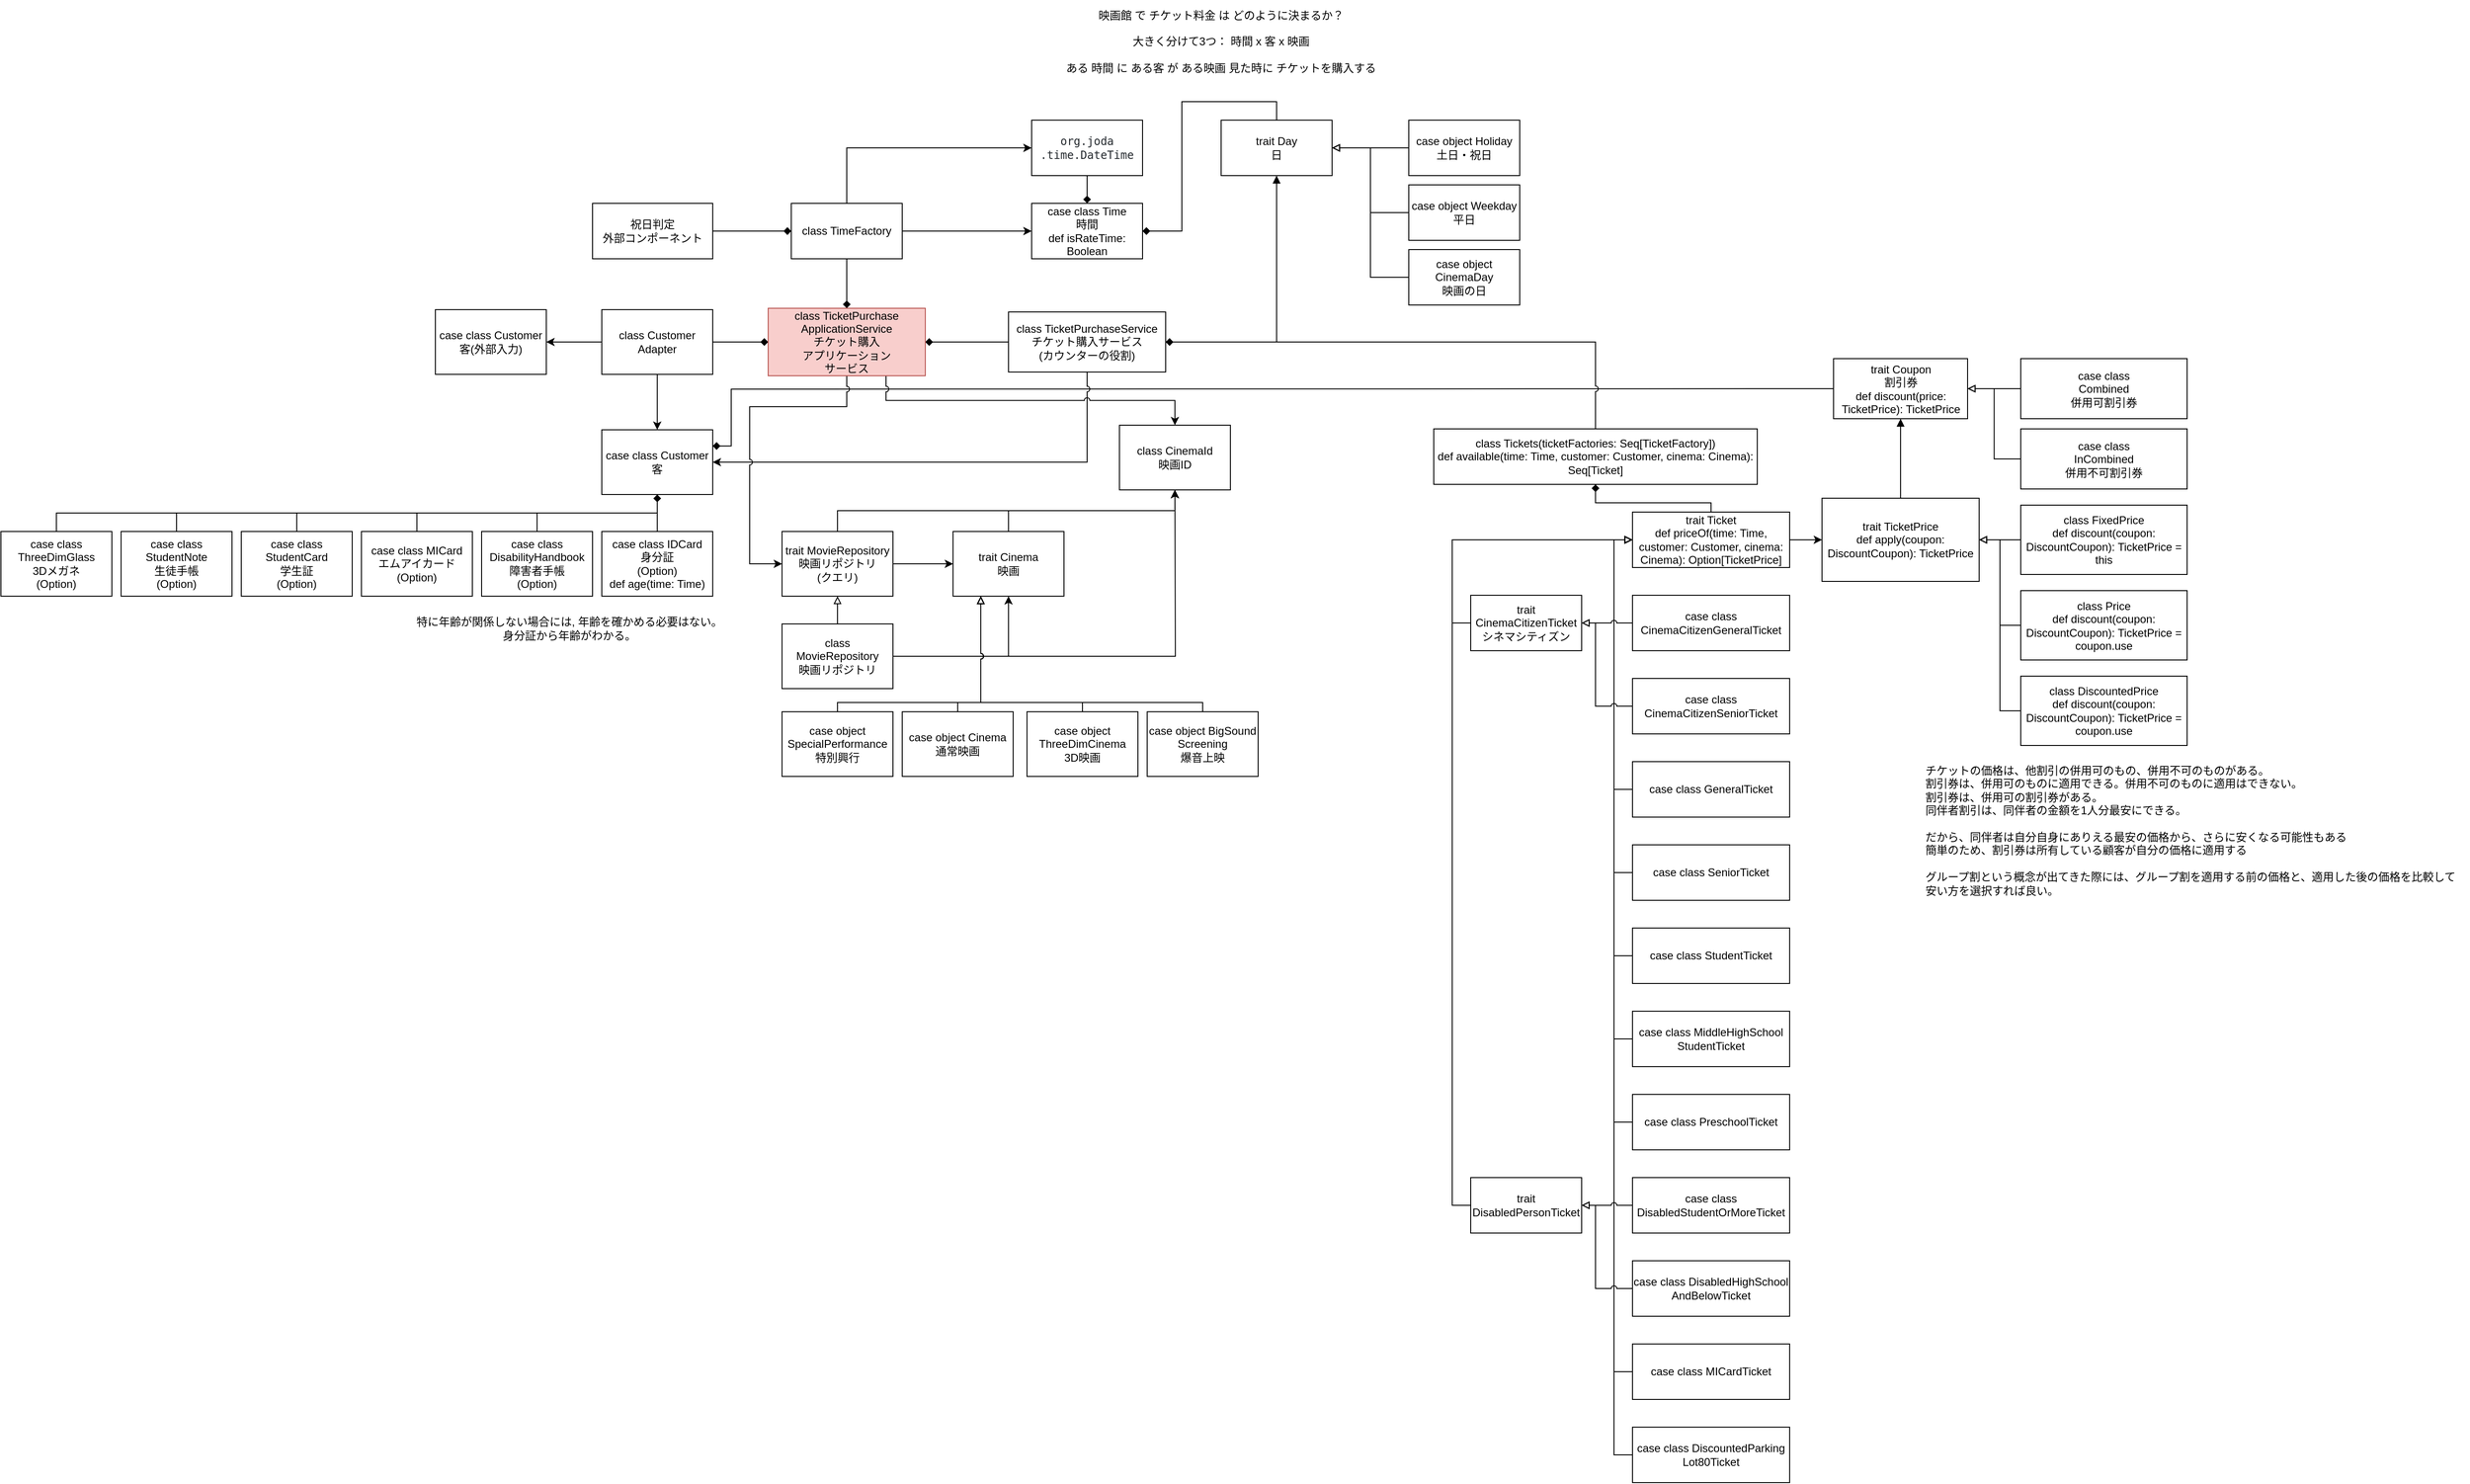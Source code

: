 <mxfile version="10.9.8" type="device"><diagram id="YedTOyrSdPmkXqU1wr-X" name="Page-1"><mxGraphModel dx="2093" dy="1894" grid="1" gridSize="10" guides="1" tooltips="1" connect="1" arrows="1" fold="1" page="1" pageScale="1" pageWidth="827" pageHeight="1169" math="0" shadow="0"><root><mxCell id="0"/><mxCell id="1" parent="0"/><mxCell id="UYJpObGUKRV7qxaz2TKm-1" value="映画館 で チケット料金 は どのように決まるか？&lt;br&gt;&lt;br&gt;大きく分けて3つ： 時間 x 客 x 映画&lt;br&gt;&lt;br&gt;ある 時間 に ある客 が ある映画 見た時に チケットを購入する" style="text;html=1;strokeColor=none;fillColor=none;align=center;verticalAlign=middle;whiteSpace=wrap;rounded=0;" parent="1" vertex="1"><mxGeometry x="-125" y="-190" width="410" height="90" as="geometry"/></mxCell><mxCell id="UYJpObGUKRV7qxaz2TKm-66" style="edgeStyle=orthogonalEdgeStyle;rounded=0;jumpStyle=arc;orthogonalLoop=1;jettySize=auto;html=1;exitX=0.5;exitY=1;exitDx=0;exitDy=0;endArrow=none;endFill=0;startArrow=diamond;startFill=1;entryX=0.5;entryY=0;entryDx=0;entryDy=0;" parent="1" source="UYJpObGUKRV7qxaz2TKm-2" target="UYJpObGUKRV7qxaz2TKm-78" edge="1"><mxGeometry relative="1" as="geometry"><mxPoint x="-530" y="385" as="targetPoint"/></mxGeometry></mxCell><mxCell id="UYJpObGUKRV7qxaz2TKm-76" style="edgeStyle=orthogonalEdgeStyle;rounded=0;jumpStyle=arc;orthogonalLoop=1;jettySize=auto;html=1;exitX=0.5;exitY=1;exitDx=0;exitDy=0;entryX=0.5;entryY=0;entryDx=0;entryDy=0;startArrow=none;startFill=0;endArrow=none;endFill=0;" parent="1" source="UYJpObGUKRV7qxaz2TKm-2" target="UYJpObGUKRV7qxaz2TKm-79" edge="1"><mxGeometry relative="1" as="geometry"><mxPoint x="-670" y="385" as="targetPoint"/><Array as="points"><mxPoint x="-530" y="365"/><mxPoint x="-660" y="365"/></Array></mxGeometry></mxCell><mxCell id="UYJpObGUKRV7qxaz2TKm-150" style="edgeStyle=orthogonalEdgeStyle;rounded=0;jumpStyle=arc;orthogonalLoop=1;jettySize=auto;html=1;exitX=1;exitY=0.25;exitDx=0;exitDy=0;entryX=0;entryY=0.5;entryDx=0;entryDy=0;startArrow=diamond;startFill=1;endArrow=none;endFill=0;" parent="1" source="UYJpObGUKRV7qxaz2TKm-2" target="UYJpObGUKRV7qxaz2TKm-136" edge="1"><mxGeometry relative="1" as="geometry"><Array as="points"><mxPoint x="-450" y="293"/><mxPoint x="-450" y="231"/><mxPoint x="558" y="231"/></Array></mxGeometry></mxCell><mxCell id="UYJpObGUKRV7qxaz2TKm-2" value="case class Customer&lt;br&gt;客" style="rounded=0;whiteSpace=wrap;html=1;" parent="1" vertex="1"><mxGeometry x="-590" y="275" width="120" height="70" as="geometry"/></mxCell><mxCell id="UYJpObGUKRV7qxaz2TKm-7" value="trait Day&lt;br&gt;日" style="rounded=0;whiteSpace=wrap;html=1;" parent="1" vertex="1"><mxGeometry x="80" y="-60" width="120" height="60" as="geometry"/></mxCell><mxCell id="UYJpObGUKRV7qxaz2TKm-9" style="edgeStyle=orthogonalEdgeStyle;rounded=0;orthogonalLoop=1;jettySize=auto;html=1;exitX=0;exitY=0.5;exitDx=0;exitDy=0;entryX=1;entryY=0.5;entryDx=0;entryDy=0;endArrow=block;endFill=0;" parent="1" source="UYJpObGUKRV7qxaz2TKm-8" target="UYJpObGUKRV7qxaz2TKm-7" edge="1"><mxGeometry relative="1" as="geometry"/></mxCell><mxCell id="UYJpObGUKRV7qxaz2TKm-8" value="case object Holiday&lt;br&gt;土日・祝日" style="rounded=0;whiteSpace=wrap;html=1;" parent="1" vertex="1"><mxGeometry x="283" y="-60" width="120" height="60" as="geometry"/></mxCell><mxCell id="UYJpObGUKRV7qxaz2TKm-65" style="edgeStyle=orthogonalEdgeStyle;rounded=0;jumpStyle=arc;orthogonalLoop=1;jettySize=auto;html=1;exitX=0;exitY=0.5;exitDx=0;exitDy=0;entryX=1;entryY=0.5;entryDx=0;entryDy=0;endArrow=block;endFill=0;" parent="1" source="UYJpObGUKRV7qxaz2TKm-10" target="UYJpObGUKRV7qxaz2TKm-7" edge="1"><mxGeometry relative="1" as="geometry"/></mxCell><mxCell id="UYJpObGUKRV7qxaz2TKm-10" value="case object Weekday&lt;br&gt;平日" style="rounded=0;whiteSpace=wrap;html=1;" parent="1" vertex="1"><mxGeometry x="283" y="10" width="120" height="60" as="geometry"/></mxCell><mxCell id="UYJpObGUKRV7qxaz2TKm-37" style="edgeStyle=orthogonalEdgeStyle;rounded=0;orthogonalLoop=1;jettySize=auto;html=1;exitX=1;exitY=0.5;exitDx=0;exitDy=0;" parent="1" source="UYJpObGUKRV7qxaz2TKm-14" target="UYJpObGUKRV7qxaz2TKm-33" edge="1"><mxGeometry relative="1" as="geometry"/></mxCell><mxCell id="UYJpObGUKRV7qxaz2TKm-14" value="trait Ticket&lt;br&gt;def priceOf(time: Time, customer: Customer, cinema: Cinema): Option[TicketPrice]" style="rounded=0;whiteSpace=wrap;html=1;" parent="1" vertex="1"><mxGeometry x="525" y="364" width="170" height="60" as="geometry"/></mxCell><mxCell id="UYJpObGUKRV7qxaz2TKm-15" value="case class CinemaCitizenGeneralTicket" style="rounded=0;whiteSpace=wrap;html=1;" parent="1" vertex="1"><mxGeometry x="525" y="454" width="170" height="60" as="geometry"/></mxCell><mxCell id="UYJpObGUKRV7qxaz2TKm-16" value="case class CinemaCitizenSeniorTicket" style="rounded=0;whiteSpace=wrap;html=1;" parent="1" vertex="1"><mxGeometry x="525" y="544" width="170" height="60" as="geometry"/></mxCell><mxCell id="UYJpObGUKRV7qxaz2TKm-41" style="edgeStyle=orthogonalEdgeStyle;rounded=0;orthogonalLoop=1;jettySize=auto;html=1;exitX=0;exitY=0.5;exitDx=0;exitDy=0;entryX=0;entryY=0.5;entryDx=0;entryDy=0;endArrow=block;endFill=0;" parent="1" source="UYJpObGUKRV7qxaz2TKm-17" target="UYJpObGUKRV7qxaz2TKm-14" edge="1"><mxGeometry relative="1" as="geometry"/></mxCell><mxCell id="UYJpObGUKRV7qxaz2TKm-17" value="case class GeneralTicket" style="rounded=0;whiteSpace=wrap;html=1;" parent="1" vertex="1"><mxGeometry x="525" y="634" width="170" height="60" as="geometry"/></mxCell><mxCell id="UYJpObGUKRV7qxaz2TKm-42" style="edgeStyle=orthogonalEdgeStyle;rounded=0;orthogonalLoop=1;jettySize=auto;html=1;exitX=0;exitY=0.5;exitDx=0;exitDy=0;entryX=0;entryY=0.5;entryDx=0;entryDy=0;endArrow=block;endFill=0;" parent="1" source="UYJpObGUKRV7qxaz2TKm-18" target="UYJpObGUKRV7qxaz2TKm-14" edge="1"><mxGeometry relative="1" as="geometry"/></mxCell><mxCell id="UYJpObGUKRV7qxaz2TKm-18" value="case class SeniorTicket" style="rounded=0;whiteSpace=wrap;html=1;" parent="1" vertex="1"><mxGeometry x="525" y="724" width="170" height="60" as="geometry"/></mxCell><mxCell id="UYJpObGUKRV7qxaz2TKm-43" style="edgeStyle=orthogonalEdgeStyle;rounded=0;orthogonalLoop=1;jettySize=auto;html=1;exitX=0;exitY=0.5;exitDx=0;exitDy=0;entryX=0;entryY=0.5;entryDx=0;entryDy=0;endArrow=block;endFill=0;" parent="1" source="UYJpObGUKRV7qxaz2TKm-19" target="UYJpObGUKRV7qxaz2TKm-14" edge="1"><mxGeometry relative="1" as="geometry"/></mxCell><mxCell id="UYJpObGUKRV7qxaz2TKm-19" value="case class StudentTicket" style="rounded=0;whiteSpace=wrap;html=1;" parent="1" vertex="1"><mxGeometry x="525" y="814" width="170" height="60" as="geometry"/></mxCell><mxCell id="UYJpObGUKRV7qxaz2TKm-44" style="edgeStyle=orthogonalEdgeStyle;rounded=0;orthogonalLoop=1;jettySize=auto;html=1;exitX=0;exitY=0.5;exitDx=0;exitDy=0;entryX=0;entryY=0.5;entryDx=0;entryDy=0;endArrow=block;endFill=0;" parent="1" source="UYJpObGUKRV7qxaz2TKm-20" target="UYJpObGUKRV7qxaz2TKm-14" edge="1"><mxGeometry relative="1" as="geometry"/></mxCell><mxCell id="UYJpObGUKRV7qxaz2TKm-20" value="case class MiddleHighSchool&lt;br&gt;StudentTicket" style="rounded=0;whiteSpace=wrap;html=1;" parent="1" vertex="1"><mxGeometry x="525" y="904" width="170" height="60" as="geometry"/></mxCell><mxCell id="UYJpObGUKRV7qxaz2TKm-45" style="edgeStyle=orthogonalEdgeStyle;rounded=0;orthogonalLoop=1;jettySize=auto;html=1;exitX=0;exitY=0.5;exitDx=0;exitDy=0;entryX=0;entryY=0.5;entryDx=0;entryDy=0;endArrow=block;endFill=0;" parent="1" source="UYJpObGUKRV7qxaz2TKm-21" target="UYJpObGUKRV7qxaz2TKm-14" edge="1"><mxGeometry relative="1" as="geometry"/></mxCell><mxCell id="UYJpObGUKRV7qxaz2TKm-21" value="case class PreschoolTicket" style="rounded=0;whiteSpace=wrap;html=1;" parent="1" vertex="1"><mxGeometry x="525" y="994" width="170" height="60" as="geometry"/></mxCell><mxCell id="UYJpObGUKRV7qxaz2TKm-22" value="case class DisabledStudentOrMoreTicket" style="rounded=0;whiteSpace=wrap;html=1;" parent="1" vertex="1"><mxGeometry x="525" y="1084" width="170" height="60" as="geometry"/></mxCell><mxCell id="UYJpObGUKRV7qxaz2TKm-23" value="case class DisabledHighSchool&lt;br&gt;AndBelowTicket" style="rounded=0;whiteSpace=wrap;html=1;" parent="1" vertex="1"><mxGeometry x="525" y="1174" width="170" height="60" as="geometry"/></mxCell><mxCell id="UYJpObGUKRV7qxaz2TKm-54" style="edgeStyle=orthogonalEdgeStyle;rounded=0;jumpStyle=arc;orthogonalLoop=1;jettySize=auto;html=1;exitX=0;exitY=0.5;exitDx=0;exitDy=0;entryX=0;entryY=0.5;entryDx=0;entryDy=0;endArrow=block;endFill=0;" parent="1" source="UYJpObGUKRV7qxaz2TKm-25" target="UYJpObGUKRV7qxaz2TKm-14" edge="1"><mxGeometry relative="1" as="geometry"/></mxCell><mxCell id="1OBuILTZRl_d4HhBvorb-35" style="edgeStyle=orthogonalEdgeStyle;rounded=0;jumpStyle=arc;orthogonalLoop=1;jettySize=auto;html=1;exitX=0;exitY=0.5;exitDx=0;exitDy=0;endArrow=block;endFill=0;entryX=0;entryY=0.5;entryDx=0;entryDy=0;" edge="1" parent="1" source="UYJpObGUKRV7qxaz2TKm-25" target="UYJpObGUKRV7qxaz2TKm-14"><mxGeometry relative="1" as="geometry"><mxPoint x="500.0" y="365.882" as="targetPoint"/></mxGeometry></mxCell><mxCell id="UYJpObGUKRV7qxaz2TKm-25" value="trait DisabledPersonTicket" style="rounded=0;whiteSpace=wrap;html=1;" parent="1" vertex="1"><mxGeometry x="350" y="1084" width="120" height="60" as="geometry"/></mxCell><mxCell id="UYJpObGUKRV7qxaz2TKm-48" style="edgeStyle=orthogonalEdgeStyle;rounded=0;orthogonalLoop=1;jettySize=auto;html=1;exitX=0;exitY=0.5;exitDx=0;exitDy=0;endArrow=block;endFill=0;entryX=0;entryY=0.5;entryDx=0;entryDy=0;" parent="1" source="UYJpObGUKRV7qxaz2TKm-29" target="UYJpObGUKRV7qxaz2TKm-14" edge="1"><mxGeometry relative="1" as="geometry"><mxPoint x="495" y="374" as="targetPoint"/></mxGeometry></mxCell><mxCell id="UYJpObGUKRV7qxaz2TKm-29" value="case class MICardTicket" style="rounded=0;whiteSpace=wrap;html=1;" parent="1" vertex="1"><mxGeometry x="525" y="1264" width="170" height="60" as="geometry"/></mxCell><mxCell id="UYJpObGUKRV7qxaz2TKm-49" style="edgeStyle=orthogonalEdgeStyle;rounded=0;orthogonalLoop=1;jettySize=auto;html=1;exitX=0;exitY=0.5;exitDx=0;exitDy=0;entryX=0;entryY=0.5;entryDx=0;entryDy=0;endArrow=block;endFill=0;" parent="1" source="UYJpObGUKRV7qxaz2TKm-30" target="UYJpObGUKRV7qxaz2TKm-14" edge="1"><mxGeometry relative="1" as="geometry"/></mxCell><mxCell id="UYJpObGUKRV7qxaz2TKm-30" value="case class&amp;nbsp;DiscountedParking Lot80Ticket" style="rounded=0;whiteSpace=wrap;html=1;" parent="1" vertex="1"><mxGeometry x="525" y="1354" width="170" height="60" as="geometry"/></mxCell><mxCell id="UYJpObGUKRV7qxaz2TKm-147" style="edgeStyle=orthogonalEdgeStyle;rounded=0;jumpStyle=arc;orthogonalLoop=1;jettySize=auto;html=1;exitX=0.5;exitY=0;exitDx=0;exitDy=0;startArrow=none;startFill=0;endArrow=block;endFill=1;" parent="1" source="UYJpObGUKRV7qxaz2TKm-33" target="UYJpObGUKRV7qxaz2TKm-136" edge="1"><mxGeometry relative="1" as="geometry"/></mxCell><mxCell id="UYJpObGUKRV7qxaz2TKm-33" value="trait TicketPrice&lt;br&gt;def apply(coupon: DiscountCoupon): TicketPrice" style="rounded=0;whiteSpace=wrap;html=1;" parent="1" vertex="1"><mxGeometry x="730" y="349" width="170" height="90" as="geometry"/></mxCell><mxCell id="UYJpObGUKRV7qxaz2TKm-53" style="edgeStyle=orthogonalEdgeStyle;rounded=0;orthogonalLoop=1;jettySize=auto;html=1;exitX=0;exitY=0.5;exitDx=0;exitDy=0;endArrow=block;endFill=0;entryX=1;entryY=0.5;entryDx=0;entryDy=0;jumpStyle=arc;" parent="1" source="UYJpObGUKRV7qxaz2TKm-23" target="UYJpObGUKRV7qxaz2TKm-25" edge="1"><mxGeometry relative="1" as="geometry"><mxPoint x="485" y="1164" as="targetPoint"/><Array as="points"><mxPoint x="485" y="1204"/><mxPoint x="485" y="1114"/></Array></mxGeometry></mxCell><mxCell id="UYJpObGUKRV7qxaz2TKm-52" style="edgeStyle=orthogonalEdgeStyle;rounded=0;orthogonalLoop=1;jettySize=auto;html=1;exitX=0;exitY=0.5;exitDx=0;exitDy=0;entryX=1;entryY=0.5;entryDx=0;entryDy=0;endArrow=block;endFill=0;jumpStyle=arc;" parent="1" source="UYJpObGUKRV7qxaz2TKm-22" target="UYJpObGUKRV7qxaz2TKm-25" edge="1"><mxGeometry relative="1" as="geometry"/></mxCell><mxCell id="1OBuILTZRl_d4HhBvorb-34" style="edgeStyle=orthogonalEdgeStyle;rounded=0;jumpStyle=arc;orthogonalLoop=1;jettySize=auto;html=1;exitX=0;exitY=0.5;exitDx=0;exitDy=0;entryX=0;entryY=0.5;entryDx=0;entryDy=0;endArrow=block;endFill=0;" edge="1" parent="1" source="UYJpObGUKRV7qxaz2TKm-55" target="UYJpObGUKRV7qxaz2TKm-14"><mxGeometry relative="1" as="geometry"/></mxCell><mxCell id="UYJpObGUKRV7qxaz2TKm-55" value="trait CinemaCitizenTicket&lt;br&gt;シネマシティズン" style="rounded=0;whiteSpace=wrap;html=1;" parent="1" vertex="1"><mxGeometry x="350" y="454" width="120" height="60" as="geometry"/></mxCell><mxCell id="UYJpObGUKRV7qxaz2TKm-56" style="edgeStyle=orthogonalEdgeStyle;rounded=0;jumpStyle=arc;orthogonalLoop=1;jettySize=auto;html=1;exitX=0;exitY=0.5;exitDx=0;exitDy=0;entryX=1;entryY=0.5;entryDx=0;entryDy=0;endArrow=block;endFill=0;" parent="1" source="UYJpObGUKRV7qxaz2TKm-15" target="UYJpObGUKRV7qxaz2TKm-55" edge="1"><mxGeometry relative="1" as="geometry"/></mxCell><mxCell id="UYJpObGUKRV7qxaz2TKm-57" style="edgeStyle=orthogonalEdgeStyle;rounded=0;jumpStyle=arc;orthogonalLoop=1;jettySize=auto;html=1;exitX=0;exitY=0.5;exitDx=0;exitDy=0;entryX=1;entryY=0.5;entryDx=0;entryDy=0;endArrow=block;endFill=0;" parent="1" source="UYJpObGUKRV7qxaz2TKm-16" target="UYJpObGUKRV7qxaz2TKm-55" edge="1"><mxGeometry relative="1" as="geometry"><Array as="points"><mxPoint x="485" y="574"/><mxPoint x="485" y="484"/></Array></mxGeometry></mxCell><mxCell id="UYJpObGUKRV7qxaz2TKm-86" style="edgeStyle=orthogonalEdgeStyle;rounded=0;jumpStyle=arc;orthogonalLoop=1;jettySize=auto;html=1;exitX=0.5;exitY=0;exitDx=0;exitDy=0;startArrow=none;startFill=0;endArrow=none;endFill=0;" parent="1" source="UYJpObGUKRV7qxaz2TKm-62" target="UYJpObGUKRV7qxaz2TKm-2" edge="1"><mxGeometry relative="1" as="geometry"/></mxCell><mxCell id="UYJpObGUKRV7qxaz2TKm-62" value="case class MICard&lt;br&gt;エムアイカード&lt;br&gt;(Option)" style="rounded=0;whiteSpace=wrap;html=1;" parent="1" vertex="1"><mxGeometry x="-850" y="385" width="120" height="70" as="geometry"/></mxCell><mxCell id="UYJpObGUKRV7qxaz2TKm-85" value="" style="edgeStyle=orthogonalEdgeStyle;rounded=0;jumpStyle=arc;orthogonalLoop=1;jettySize=auto;html=1;startArrow=none;startFill=0;endArrow=block;endFill=1;" parent="1" source="UYJpObGUKRV7qxaz2TKm-63" target="UYJpObGUKRV7qxaz2TKm-7" edge="1"><mxGeometry relative="1" as="geometry"/></mxCell><mxCell id="UYJpObGUKRV7qxaz2TKm-111" style="edgeStyle=orthogonalEdgeStyle;rounded=0;jumpStyle=arc;orthogonalLoop=1;jettySize=auto;html=1;exitX=0.5;exitY=1;exitDx=0;exitDy=0;entryX=1;entryY=0.5;entryDx=0;entryDy=0;startArrow=none;startFill=0;endArrow=classic;endFill=1;" parent="1" source="UYJpObGUKRV7qxaz2TKm-63" target="UYJpObGUKRV7qxaz2TKm-2" edge="1"><mxGeometry relative="1" as="geometry"/></mxCell><mxCell id="UYJpObGUKRV7qxaz2TKm-190" style="edgeStyle=orthogonalEdgeStyle;rounded=0;jumpStyle=arc;orthogonalLoop=1;jettySize=auto;html=1;exitX=1;exitY=0.5;exitDx=0;exitDy=0;startArrow=diamond;startFill=1;endArrow=none;endFill=0;" parent="1" source="UYJpObGUKRV7qxaz2TKm-63" target="UYJpObGUKRV7qxaz2TKm-188" edge="1"><mxGeometry relative="1" as="geometry"/></mxCell><mxCell id="UYJpObGUKRV7qxaz2TKm-63" value="class TicketPurchaseService&lt;br&gt;チケット購入サービス&lt;br&gt;(カウンターの役割)" style="rounded=0;whiteSpace=wrap;html=1;" parent="1" vertex="1"><mxGeometry x="-150" y="147.5" width="170" height="65" as="geometry"/></mxCell><mxCell id="UYJpObGUKRV7qxaz2TKm-88" style="edgeStyle=orthogonalEdgeStyle;rounded=0;jumpStyle=arc;orthogonalLoop=1;jettySize=auto;html=1;exitX=0.5;exitY=0;exitDx=0;exitDy=0;entryX=0.5;entryY=1;entryDx=0;entryDy=0;startArrow=none;startFill=0;endArrow=none;endFill=0;" parent="1" source="UYJpObGUKRV7qxaz2TKm-69" target="UYJpObGUKRV7qxaz2TKm-2" edge="1"><mxGeometry relative="1" as="geometry"/></mxCell><mxCell id="UYJpObGUKRV7qxaz2TKm-69" value="case class&lt;br&gt;StudentNote&lt;br&gt;生徒手帳&lt;br&gt;(Option)" style="rounded=0;whiteSpace=wrap;html=1;" parent="1" vertex="1"><mxGeometry x="-1110" y="385" width="120" height="70" as="geometry"/></mxCell><mxCell id="UYJpObGUKRV7qxaz2TKm-87" style="edgeStyle=orthogonalEdgeStyle;rounded=0;jumpStyle=arc;orthogonalLoop=1;jettySize=auto;html=1;exitX=0.5;exitY=0;exitDx=0;exitDy=0;entryX=0.5;entryY=1;entryDx=0;entryDy=0;startArrow=none;startFill=0;endArrow=none;endFill=0;" parent="1" source="UYJpObGUKRV7qxaz2TKm-70" target="UYJpObGUKRV7qxaz2TKm-2" edge="1"><mxGeometry relative="1" as="geometry"/></mxCell><mxCell id="UYJpObGUKRV7qxaz2TKm-70" value="case class StudentCard&lt;br&gt;学生証&lt;br&gt;(Option)" style="rounded=0;whiteSpace=wrap;html=1;" parent="1" vertex="1"><mxGeometry x="-980" y="385" width="120" height="70" as="geometry"/></mxCell><mxCell id="UYJpObGUKRV7qxaz2TKm-73" value="特に年齢が関係しない場合には, 年齢を確かめる必要はない。&lt;br&gt;身分証から年齢がわかる。" style="text;html=1;strokeColor=none;fillColor=none;align=center;verticalAlign=middle;whiteSpace=wrap;rounded=0;" parent="1" vertex="1"><mxGeometry x="-800" y="470" width="350" height="40" as="geometry"/></mxCell><mxCell id="UYJpObGUKRV7qxaz2TKm-78" value="case class IDCard&lt;br&gt;身分証&lt;br&gt;(Option)&lt;br&gt;def age(time: Time)" style="rounded=0;whiteSpace=wrap;html=1;" parent="1" vertex="1"><mxGeometry x="-590" y="385" width="120" height="70" as="geometry"/></mxCell><mxCell id="UYJpObGUKRV7qxaz2TKm-79" value="case class&lt;br&gt;&lt;div&gt;DisabilityHandbook&lt;/div&gt;障害者手帳&lt;br&gt;(Option)" style="rounded=0;whiteSpace=wrap;html=1;" parent="1" vertex="1"><mxGeometry x="-720" y="385" width="120" height="70" as="geometry"/></mxCell><mxCell id="UYJpObGUKRV7qxaz2TKm-146" style="edgeStyle=orthogonalEdgeStyle;rounded=0;jumpStyle=arc;orthogonalLoop=1;jettySize=auto;html=1;exitX=0;exitY=0.5;exitDx=0;exitDy=0;startArrow=none;startFill=0;endArrow=block;endFill=0;" parent="1" source="UYJpObGUKRV7qxaz2TKm-81" target="UYJpObGUKRV7qxaz2TKm-33" edge="1"><mxGeometry relative="1" as="geometry"/></mxCell><mxCell id="UYJpObGUKRV7qxaz2TKm-81" value="class FixedPrice&lt;br&gt;def discount(coupon: DiscountCoupon): TicketPrice =&lt;br&gt;this" style="rounded=0;whiteSpace=wrap;html=1;" parent="1" vertex="1"><mxGeometry x="945" y="356.5" width="180" height="75" as="geometry"/></mxCell><mxCell id="UYJpObGUKRV7qxaz2TKm-84" style="edgeStyle=orthogonalEdgeStyle;rounded=0;jumpStyle=arc;orthogonalLoop=1;jettySize=auto;html=1;exitX=0;exitY=0.5;exitDx=0;exitDy=0;entryX=1;entryY=0.5;entryDx=0;entryDy=0;startArrow=none;startFill=0;endArrow=block;endFill=0;" parent="1" source="UYJpObGUKRV7qxaz2TKm-83" target="UYJpObGUKRV7qxaz2TKm-33" edge="1"><mxGeometry relative="1" as="geometry"/></mxCell><mxCell id="UYJpObGUKRV7qxaz2TKm-83" value="class Price&lt;br&gt;def discount(coupon: DiscountCoupon): TicketPrice =&lt;br&gt;coupon.use" style="rounded=0;whiteSpace=wrap;html=1;" parent="1" vertex="1"><mxGeometry x="945" y="449" width="180" height="75" as="geometry"/></mxCell><mxCell id="UYJpObGUKRV7qxaz2TKm-93" style="edgeStyle=orthogonalEdgeStyle;rounded=0;jumpStyle=arc;orthogonalLoop=1;jettySize=auto;html=1;exitX=1;exitY=0.5;exitDx=0;exitDy=0;entryX=0;entryY=0.5;entryDx=0;entryDy=0;startArrow=diamond;startFill=1;endArrow=none;endFill=0;" parent="1" source="UYJpObGUKRV7qxaz2TKm-92" target="UYJpObGUKRV7qxaz2TKm-63" edge="1"><mxGeometry relative="1" as="geometry"/></mxCell><mxCell id="UYJpObGUKRV7qxaz2TKm-104" value="" style="edgeStyle=orthogonalEdgeStyle;rounded=0;jumpStyle=arc;orthogonalLoop=1;jettySize=auto;html=1;startArrow=diamond;startFill=1;endArrow=none;endFill=0;" parent="1" source="UYJpObGUKRV7qxaz2TKm-92" target="UYJpObGUKRV7qxaz2TKm-99" edge="1"><mxGeometry relative="1" as="geometry"/></mxCell><mxCell id="UYJpObGUKRV7qxaz2TKm-108" style="edgeStyle=orthogonalEdgeStyle;rounded=0;jumpStyle=arc;orthogonalLoop=1;jettySize=auto;html=1;exitX=0;exitY=0.5;exitDx=0;exitDy=0;startArrow=diamond;startFill=1;endArrow=none;endFill=0;entryX=1;entryY=0.5;entryDx=0;entryDy=0;" parent="1" source="UYJpObGUKRV7qxaz2TKm-92" target="UYJpObGUKRV7qxaz2TKm-106" edge="1"><mxGeometry relative="1" as="geometry"/></mxCell><mxCell id="UYJpObGUKRV7qxaz2TKm-113" style="edgeStyle=orthogonalEdgeStyle;rounded=0;jumpStyle=arc;orthogonalLoop=1;jettySize=auto;html=1;exitX=0.75;exitY=1;exitDx=0;exitDy=0;startArrow=none;startFill=0;endArrow=classic;endFill=1;" parent="1" source="UYJpObGUKRV7qxaz2TKm-92" target="UYJpObGUKRV7qxaz2TKm-112" edge="1"><mxGeometry relative="1" as="geometry"/></mxCell><mxCell id="UYJpObGUKRV7qxaz2TKm-118" style="edgeStyle=orthogonalEdgeStyle;rounded=0;jumpStyle=arc;orthogonalLoop=1;jettySize=auto;html=1;exitX=0.5;exitY=1;exitDx=0;exitDy=0;startArrow=none;startFill=0;endArrow=classic;endFill=1;entryX=0;entryY=0.5;entryDx=0;entryDy=0;" parent="1" source="UYJpObGUKRV7qxaz2TKm-92" target="UYJpObGUKRV7qxaz2TKm-114" edge="1"><mxGeometry relative="1" as="geometry"><Array as="points"><mxPoint x="-325" y="250"/><mxPoint x="-430" y="250"/><mxPoint x="-430" y="420"/></Array></mxGeometry></mxCell><mxCell id="UYJpObGUKRV7qxaz2TKm-92" value="class TicketPurchase&lt;br&gt;ApplicationService&lt;br&gt;チケット購入&lt;br&gt;アプリケーション&lt;br&gt;サービス" style="rounded=0;whiteSpace=wrap;html=1;fillColor=#f8cecc;strokeColor=#b85450;" parent="1" vertex="1"><mxGeometry x="-410" y="143.5" width="170" height="73" as="geometry"/></mxCell><mxCell id="UYJpObGUKRV7qxaz2TKm-96" style="edgeStyle=orthogonalEdgeStyle;rounded=0;jumpStyle=arc;orthogonalLoop=1;jettySize=auto;html=1;exitX=0.5;exitY=0;exitDx=0;exitDy=0;startArrow=diamond;startFill=1;endArrow=none;endFill=0;" parent="1" source="UYJpObGUKRV7qxaz2TKm-94" target="UYJpObGUKRV7qxaz2TKm-95" edge="1"><mxGeometry relative="1" as="geometry"/></mxCell><mxCell id="UYJpObGUKRV7qxaz2TKm-98" style="edgeStyle=orthogonalEdgeStyle;rounded=0;jumpStyle=arc;orthogonalLoop=1;jettySize=auto;html=1;exitX=1;exitY=0.5;exitDx=0;exitDy=0;entryX=0.5;entryY=0;entryDx=0;entryDy=0;startArrow=diamond;startFill=1;endArrow=none;endFill=0;" parent="1" source="UYJpObGUKRV7qxaz2TKm-94" target="UYJpObGUKRV7qxaz2TKm-7" edge="1"><mxGeometry relative="1" as="geometry"/></mxCell><mxCell id="UYJpObGUKRV7qxaz2TKm-94" value="case class Time&lt;br&gt;時間&lt;br&gt;def isRateTime: Boolean" style="rounded=0;whiteSpace=wrap;html=1;" parent="1" vertex="1"><mxGeometry x="-125" y="30" width="120" height="60" as="geometry"/></mxCell><mxCell id="UYJpObGUKRV7qxaz2TKm-95" value="&lt;pre style=&quot;box-sizing: border-box ; font-family: , &amp;#34;consolas&amp;#34; , &amp;#34;liberation mono&amp;#34; , &amp;#34;menlo&amp;#34; , &amp;#34;courier&amp;#34; , monospace ; margin-bottom: 0px ; margin-top: 0px ; color: rgb(36 , 41 , 46) ; background-color: rgb(255 , 255 , 255) ; white-space: pre-wrap&quot;&gt;org.joda&lt;/pre&gt;&lt;pre style=&quot;box-sizing: border-box ; font-family: , &amp;#34;consolas&amp;#34; , &amp;#34;liberation mono&amp;#34; , &amp;#34;menlo&amp;#34; , &amp;#34;courier&amp;#34; , monospace ; margin-bottom: 0px ; margin-top: 0px ; color: rgb(36 , 41 , 46) ; background-color: rgb(255 , 255 , 255) ; white-space: pre-wrap&quot;&gt;.time.DateTime&lt;/pre&gt;" style="rounded=0;whiteSpace=wrap;html=1;" parent="1" vertex="1"><mxGeometry x="-125" y="-60" width="120" height="60" as="geometry"/></mxCell><mxCell id="UYJpObGUKRV7qxaz2TKm-100" style="edgeStyle=orthogonalEdgeStyle;rounded=0;jumpStyle=arc;orthogonalLoop=1;jettySize=auto;html=1;exitX=1;exitY=0.5;exitDx=0;exitDy=0;entryX=0;entryY=0.5;entryDx=0;entryDy=0;startArrow=none;startFill=0;endArrow=classic;endFill=1;" parent="1" source="UYJpObGUKRV7qxaz2TKm-99" target="UYJpObGUKRV7qxaz2TKm-94" edge="1"><mxGeometry relative="1" as="geometry"/></mxCell><mxCell id="UYJpObGUKRV7qxaz2TKm-101" style="edgeStyle=orthogonalEdgeStyle;rounded=0;jumpStyle=arc;orthogonalLoop=1;jettySize=auto;html=1;exitX=0.5;exitY=0;exitDx=0;exitDy=0;entryX=0;entryY=0.5;entryDx=0;entryDy=0;startArrow=none;startFill=0;endArrow=classic;endFill=1;" parent="1" source="UYJpObGUKRV7qxaz2TKm-99" target="UYJpObGUKRV7qxaz2TKm-95" edge="1"><mxGeometry relative="1" as="geometry"/></mxCell><mxCell id="UYJpObGUKRV7qxaz2TKm-103" style="edgeStyle=orthogonalEdgeStyle;rounded=0;jumpStyle=arc;orthogonalLoop=1;jettySize=auto;html=1;exitX=0;exitY=0.5;exitDx=0;exitDy=0;startArrow=diamond;startFill=1;endArrow=none;endFill=0;" parent="1" source="UYJpObGUKRV7qxaz2TKm-99" target="UYJpObGUKRV7qxaz2TKm-102" edge="1"><mxGeometry relative="1" as="geometry"/></mxCell><mxCell id="UYJpObGUKRV7qxaz2TKm-99" value="class TimeFactory" style="rounded=0;whiteSpace=wrap;html=1;" parent="1" vertex="1"><mxGeometry x="-385" y="30" width="120" height="60" as="geometry"/></mxCell><mxCell id="UYJpObGUKRV7qxaz2TKm-102" value="祝日判定&lt;br&gt;外部コンポーネント" style="rounded=0;whiteSpace=wrap;html=1;" parent="1" vertex="1"><mxGeometry x="-600" y="30" width="130" height="60" as="geometry"/></mxCell><mxCell id="UYJpObGUKRV7qxaz2TKm-105" value="case class Customer&lt;br&gt;客(外部入力)" style="rounded=0;whiteSpace=wrap;html=1;" parent="1" vertex="1"><mxGeometry x="-770" y="145" width="120" height="70" as="geometry"/></mxCell><mxCell id="UYJpObGUKRV7qxaz2TKm-109" style="edgeStyle=orthogonalEdgeStyle;rounded=0;jumpStyle=arc;orthogonalLoop=1;jettySize=auto;html=1;exitX=0;exitY=0.5;exitDx=0;exitDy=0;startArrow=none;startFill=0;endArrow=classic;endFill=1;" parent="1" source="UYJpObGUKRV7qxaz2TKm-106" target="UYJpObGUKRV7qxaz2TKm-105" edge="1"><mxGeometry relative="1" as="geometry"/></mxCell><mxCell id="UYJpObGUKRV7qxaz2TKm-110" style="edgeStyle=orthogonalEdgeStyle;rounded=0;jumpStyle=arc;orthogonalLoop=1;jettySize=auto;html=1;exitX=0.5;exitY=1;exitDx=0;exitDy=0;startArrow=none;startFill=0;endArrow=classic;endFill=1;" parent="1" source="UYJpObGUKRV7qxaz2TKm-106" target="UYJpObGUKRV7qxaz2TKm-2" edge="1"><mxGeometry relative="1" as="geometry"/></mxCell><mxCell id="UYJpObGUKRV7qxaz2TKm-106" value="class Customer&lt;br&gt;Adapter" style="rounded=0;whiteSpace=wrap;html=1;" parent="1" vertex="1"><mxGeometry x="-590" y="145" width="120" height="70" as="geometry"/></mxCell><mxCell id="UYJpObGUKRV7qxaz2TKm-112" value="class CinemaId&lt;br&gt;映画ID" style="rounded=0;whiteSpace=wrap;html=1;" parent="1" vertex="1"><mxGeometry x="-30" y="270" width="120" height="70" as="geometry"/></mxCell><mxCell id="UYJpObGUKRV7qxaz2TKm-117" style="edgeStyle=orthogonalEdgeStyle;rounded=0;jumpStyle=arc;orthogonalLoop=1;jettySize=auto;html=1;exitX=0.5;exitY=0;exitDx=0;exitDy=0;startArrow=none;startFill=0;endArrow=classic;endFill=1;" parent="1" source="UYJpObGUKRV7qxaz2TKm-114" target="UYJpObGUKRV7qxaz2TKm-112" edge="1"><mxGeometry relative="1" as="geometry"/></mxCell><mxCell id="UYJpObGUKRV7qxaz2TKm-120" style="edgeStyle=orthogonalEdgeStyle;rounded=0;jumpStyle=arc;orthogonalLoop=1;jettySize=auto;html=1;exitX=1;exitY=0.5;exitDx=0;exitDy=0;entryX=0;entryY=0.5;entryDx=0;entryDy=0;startArrow=none;startFill=0;endArrow=classic;endFill=1;" parent="1" source="UYJpObGUKRV7qxaz2TKm-114" target="UYJpObGUKRV7qxaz2TKm-119" edge="1"><mxGeometry relative="1" as="geometry"/></mxCell><mxCell id="UYJpObGUKRV7qxaz2TKm-114" value="trait MovieRepository&lt;br&gt;映画リポジトリ&lt;br&gt;(クエリ)" style="rounded=0;whiteSpace=wrap;html=1;" parent="1" vertex="1"><mxGeometry x="-395" y="385" width="120" height="70" as="geometry"/></mxCell><mxCell id="UYJpObGUKRV7qxaz2TKm-116" style="edgeStyle=orthogonalEdgeStyle;rounded=0;jumpStyle=arc;orthogonalLoop=1;jettySize=auto;html=1;exitX=0.5;exitY=0;exitDx=0;exitDy=0;startArrow=none;startFill=0;endArrow=block;endFill=0;" parent="1" source="UYJpObGUKRV7qxaz2TKm-115" target="UYJpObGUKRV7qxaz2TKm-114" edge="1"><mxGeometry relative="1" as="geometry"/></mxCell><mxCell id="UYJpObGUKRV7qxaz2TKm-121" style="edgeStyle=orthogonalEdgeStyle;rounded=0;jumpStyle=arc;orthogonalLoop=1;jettySize=auto;html=1;exitX=1;exitY=0.5;exitDx=0;exitDy=0;startArrow=none;startFill=0;endArrow=classic;endFill=1;" parent="1" source="UYJpObGUKRV7qxaz2TKm-115" target="UYJpObGUKRV7qxaz2TKm-119" edge="1"><mxGeometry relative="1" as="geometry"/></mxCell><mxCell id="UYJpObGUKRV7qxaz2TKm-123" style="edgeStyle=orthogonalEdgeStyle;rounded=0;jumpStyle=arc;orthogonalLoop=1;jettySize=auto;html=1;exitX=1;exitY=0.5;exitDx=0;exitDy=0;startArrow=none;startFill=0;endArrow=classic;endFill=1;" parent="1" source="UYJpObGUKRV7qxaz2TKm-115" edge="1"><mxGeometry relative="1" as="geometry"><mxPoint x="30" y="340" as="targetPoint"/></mxGeometry></mxCell><mxCell id="UYJpObGUKRV7qxaz2TKm-115" value="class MovieRepository&lt;br&gt;映画リポジトリ" style="rounded=0;whiteSpace=wrap;html=1;" parent="1" vertex="1"><mxGeometry x="-395" y="485" width="120" height="70" as="geometry"/></mxCell><mxCell id="UYJpObGUKRV7qxaz2TKm-122" style="edgeStyle=orthogonalEdgeStyle;rounded=0;jumpStyle=arc;orthogonalLoop=1;jettySize=auto;html=1;exitX=0.5;exitY=0;exitDx=0;exitDy=0;startArrow=none;startFill=0;endArrow=classic;endFill=1;" parent="1" source="UYJpObGUKRV7qxaz2TKm-119" target="UYJpObGUKRV7qxaz2TKm-112" edge="1"><mxGeometry relative="1" as="geometry"/></mxCell><mxCell id="UYJpObGUKRV7qxaz2TKm-119" value="trait Cinema&lt;br&gt;映画" style="rounded=0;whiteSpace=wrap;html=1;" parent="1" vertex="1"><mxGeometry x="-210" y="385" width="120" height="70" as="geometry"/></mxCell><mxCell id="UYJpObGUKRV7qxaz2TKm-128" style="edgeStyle=orthogonalEdgeStyle;rounded=0;jumpStyle=arc;orthogonalLoop=1;jettySize=auto;html=1;exitX=0.5;exitY=0;exitDx=0;exitDy=0;entryX=0.25;entryY=1;entryDx=0;entryDy=0;startArrow=none;startFill=0;endArrow=block;endFill=0;" parent="1" source="UYJpObGUKRV7qxaz2TKm-125" target="UYJpObGUKRV7qxaz2TKm-119" edge="1"><mxGeometry relative="1" as="geometry"><Array as="points"><mxPoint x="-205" y="570"/><mxPoint x="-180" y="570"/></Array></mxGeometry></mxCell><mxCell id="UYJpObGUKRV7qxaz2TKm-125" value="case object Cinema&lt;br&gt;通常映画" style="rounded=0;whiteSpace=wrap;html=1;" parent="1" vertex="1"><mxGeometry x="-265" y="580" width="120" height="70" as="geometry"/></mxCell><mxCell id="UYJpObGUKRV7qxaz2TKm-127" style="edgeStyle=orthogonalEdgeStyle;rounded=0;jumpStyle=arc;orthogonalLoop=1;jettySize=auto;html=1;exitX=0;exitY=0.5;exitDx=0;exitDy=0;entryX=1;entryY=0.5;entryDx=0;entryDy=0;startArrow=none;startFill=0;endArrow=block;endFill=0;" parent="1" source="UYJpObGUKRV7qxaz2TKm-126" target="UYJpObGUKRV7qxaz2TKm-7" edge="1"><mxGeometry relative="1" as="geometry"/></mxCell><mxCell id="UYJpObGUKRV7qxaz2TKm-126" value="case object CinemaDay&lt;br&gt;映画の日" style="rounded=0;whiteSpace=wrap;html=1;" parent="1" vertex="1"><mxGeometry x="283" y="80" width="120" height="60" as="geometry"/></mxCell><mxCell id="UYJpObGUKRV7qxaz2TKm-133" style="edgeStyle=orthogonalEdgeStyle;rounded=0;jumpStyle=arc;orthogonalLoop=1;jettySize=auto;html=1;exitX=0.5;exitY=0;exitDx=0;exitDy=0;startArrow=none;startFill=0;endArrow=block;endFill=0;entryX=0.25;entryY=1;entryDx=0;entryDy=0;" parent="1" source="UYJpObGUKRV7qxaz2TKm-129" target="UYJpObGUKRV7qxaz2TKm-119" edge="1"><mxGeometry relative="1" as="geometry"><mxPoint x="-160" y="470" as="targetPoint"/><Array as="points"><mxPoint x="-70" y="570"/><mxPoint x="-180" y="570"/></Array></mxGeometry></mxCell><mxCell id="UYJpObGUKRV7qxaz2TKm-129" value="case object ThreeDimCinema&lt;br&gt;3D映画" style="rounded=0;whiteSpace=wrap;html=1;" parent="1" vertex="1"><mxGeometry x="-130" y="580" width="120" height="70" as="geometry"/></mxCell><mxCell id="UYJpObGUKRV7qxaz2TKm-134" style="edgeStyle=orthogonalEdgeStyle;rounded=0;jumpStyle=arc;orthogonalLoop=1;jettySize=auto;html=1;exitX=0.5;exitY=0;exitDx=0;exitDy=0;startArrow=none;startFill=0;endArrow=block;endFill=0;entryX=0.25;entryY=1;entryDx=0;entryDy=0;" parent="1" source="UYJpObGUKRV7qxaz2TKm-131" target="UYJpObGUKRV7qxaz2TKm-119" edge="1"><mxGeometry relative="1" as="geometry"><mxPoint x="-210" y="470" as="targetPoint"/><Array as="points"><mxPoint x="-335" y="570"/><mxPoint x="-180" y="570"/></Array></mxGeometry></mxCell><mxCell id="UYJpObGUKRV7qxaz2TKm-131" value="case object SpecialPerformance&lt;br&gt;特別興行" style="rounded=0;whiteSpace=wrap;html=1;" parent="1" vertex="1"><mxGeometry x="-395" y="580" width="120" height="70" as="geometry"/></mxCell><mxCell id="UYJpObGUKRV7qxaz2TKm-136" value="trait Coupon&lt;br&gt;割引券&lt;br&gt;def discount(price: TicketPrice): TicketPrice" style="rounded=0;whiteSpace=wrap;html=1;" parent="1" vertex="1"><mxGeometry x="742.5" y="198" width="145" height="65" as="geometry"/></mxCell><mxCell id="UYJpObGUKRV7qxaz2TKm-141" style="edgeStyle=orthogonalEdgeStyle;rounded=0;jumpStyle=arc;orthogonalLoop=1;jettySize=auto;html=1;exitX=0;exitY=0.5;exitDx=0;exitDy=0;startArrow=none;startFill=0;endArrow=block;endFill=0;" parent="1" source="UYJpObGUKRV7qxaz2TKm-137" target="UYJpObGUKRV7qxaz2TKm-136" edge="1"><mxGeometry relative="1" as="geometry"/></mxCell><mxCell id="UYJpObGUKRV7qxaz2TKm-137" value="case class&lt;br&gt;&lt;span&gt;Combined&lt;br&gt;&lt;/span&gt;併用可割引券" style="rounded=0;whiteSpace=wrap;html=1;" parent="1" vertex="1"><mxGeometry x="945" y="198" width="180" height="65" as="geometry"/></mxCell><mxCell id="UYJpObGUKRV7qxaz2TKm-142" style="edgeStyle=orthogonalEdgeStyle;rounded=0;jumpStyle=arc;orthogonalLoop=1;jettySize=auto;html=1;exitX=0;exitY=0.5;exitDx=0;exitDy=0;startArrow=none;startFill=0;endArrow=block;endFill=0;entryX=1;entryY=0.5;entryDx=0;entryDy=0;" parent="1" source="UYJpObGUKRV7qxaz2TKm-138" target="UYJpObGUKRV7qxaz2TKm-136" edge="1"><mxGeometry relative="1" as="geometry"><mxPoint x="900" y="269" as="targetPoint"/></mxGeometry></mxCell><mxCell id="UYJpObGUKRV7qxaz2TKm-138" value="case class&lt;br&gt;InCombined&lt;br&gt;併用不可割引券" style="rounded=0;whiteSpace=wrap;html=1;" parent="1" vertex="1"><mxGeometry x="945" y="274" width="180" height="65" as="geometry"/></mxCell><mxCell id="UYJpObGUKRV7qxaz2TKm-189" style="edgeStyle=orthogonalEdgeStyle;rounded=0;jumpStyle=arc;orthogonalLoop=1;jettySize=auto;html=1;exitX=0.5;exitY=1;exitDx=0;exitDy=0;startArrow=diamond;startFill=1;endArrow=none;endFill=0;" parent="1" source="UYJpObGUKRV7qxaz2TKm-188" target="UYJpObGUKRV7qxaz2TKm-14" edge="1"><mxGeometry relative="1" as="geometry"><mxPoint x="283" y="304" as="targetPoint"/></mxGeometry></mxCell><mxCell id="UYJpObGUKRV7qxaz2TKm-188" value="class Tickets(ticketFactories: Seq[TicketFactory])&lt;br&gt;def available(time: Time, customer: Customer, cinema: Cinema): Seq[Ticket]" style="rounded=0;whiteSpace=wrap;html=1;" parent="1" vertex="1"><mxGeometry x="310" y="274" width="350" height="60" as="geometry"/></mxCell><mxCell id="1OBuILTZRl_d4HhBvorb-4" style="edgeStyle=orthogonalEdgeStyle;rounded=0;orthogonalLoop=1;jettySize=auto;html=1;exitX=0.5;exitY=0;exitDx=0;exitDy=0;entryX=0.25;entryY=1;entryDx=0;entryDy=0;endArrow=block;endFill=0;jumpStyle=arc;" edge="1" parent="1" source="1OBuILTZRl_d4HhBvorb-1" target="UYJpObGUKRV7qxaz2TKm-119"><mxGeometry relative="1" as="geometry"><Array as="points"><mxPoint x="60" y="570"/><mxPoint x="-180" y="570"/></Array></mxGeometry></mxCell><mxCell id="1OBuILTZRl_d4HhBvorb-1" value="case object&amp;nbsp;&lt;span&gt;BigSound Screening&lt;br&gt;&lt;/span&gt;爆音上映" style="rounded=0;whiteSpace=wrap;html=1;" vertex="1" parent="1"><mxGeometry y="580" width="120" height="70" as="geometry"/></mxCell><mxCell id="1OBuILTZRl_d4HhBvorb-6" style="edgeStyle=orthogonalEdgeStyle;rounded=0;jumpStyle=arc;orthogonalLoop=1;jettySize=auto;html=1;exitX=0.5;exitY=0;exitDx=0;exitDy=0;entryX=0.5;entryY=1;entryDx=0;entryDy=0;endArrow=none;endFill=0;" edge="1" parent="1" source="1OBuILTZRl_d4HhBvorb-5" target="UYJpObGUKRV7qxaz2TKm-2"><mxGeometry relative="1" as="geometry"/></mxCell><mxCell id="1OBuILTZRl_d4HhBvorb-5" value="case class&lt;br&gt;ThreeDimGlass&lt;br&gt;3Dメガネ&lt;br&gt;(Option)" style="rounded=0;whiteSpace=wrap;html=1;" vertex="1" parent="1"><mxGeometry x="-1240" y="385" width="120" height="70" as="geometry"/></mxCell><mxCell id="1OBuILTZRl_d4HhBvorb-22" style="edgeStyle=orthogonalEdgeStyle;rounded=0;jumpStyle=arc;orthogonalLoop=1;jettySize=auto;html=1;exitX=0;exitY=0.5;exitDx=0;exitDy=0;entryX=1;entryY=0.5;entryDx=0;entryDy=0;endArrow=block;endFill=0;" edge="1" parent="1" source="1OBuILTZRl_d4HhBvorb-21" target="UYJpObGUKRV7qxaz2TKm-33"><mxGeometry relative="1" as="geometry"/></mxCell><mxCell id="1OBuILTZRl_d4HhBvorb-21" value="class DiscountedPrice&lt;br&gt;def discount(coupon: DiscountCoupon): TicketPrice =&lt;br&gt;coupon.use" style="rounded=0;whiteSpace=wrap;html=1;" vertex="1" parent="1"><mxGeometry x="945" y="541.5" width="180" height="75" as="geometry"/></mxCell><mxCell id="1OBuILTZRl_d4HhBvorb-23" value="チケットの価格は、他割引の併用可のもの、併用不可のものがある。&lt;br&gt;割引券は、併用可のものに適用できる。併用不可のものに適用はできない。&lt;br&gt;割引券は、併用可の割引券がある。&lt;br&gt;同伴者割引は、同伴者の金額を1人分最安にできる。&lt;br&gt;&lt;br&gt;だから、同伴者は自分自身にありえる最安の価格から、さらに安くなる可能性もある&lt;br&gt;簡単のため、割引券は所有している顧客が自分の価格に適用する&lt;br&gt;&lt;br&gt;グループ割という概念が出てきた際には、グループ割を適用する前の価格と、適用した後の価格を比較して&lt;br&gt;安い方を選択すれば良い。" style="text;html=1;resizable=0;points=[];autosize=1;align=left;verticalAlign=top;spacingTop=-4;" vertex="1" parent="1"><mxGeometry x="840" y="634" width="590" height="140" as="geometry"/></mxCell></root></mxGraphModel></diagram></mxfile>